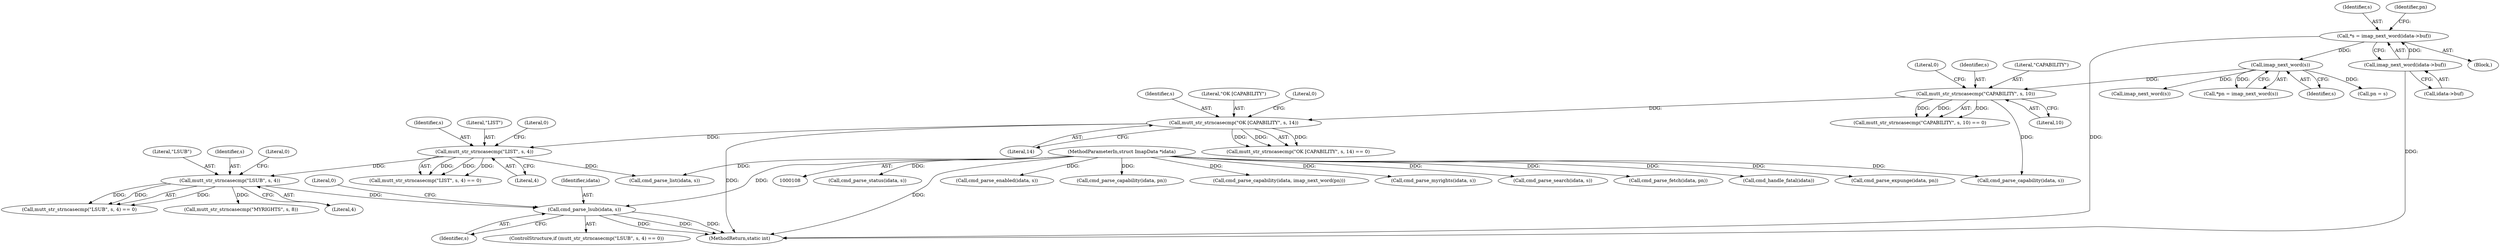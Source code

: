 digraph "0_neomutt_36a29280448097f34ce9c94606195f2ac643fed1@pointer" {
"1000301" [label="(Call,cmd_parse_lsub(idata, s))"];
"1000109" [label="(MethodParameterIn,struct ImapData *idata)"];
"1000296" [label="(Call,mutt_str_strncasecmp(\"LSUB\", s, 4))"];
"1000285" [label="(Call,mutt_str_strncasecmp(\"LIST\", s, 4))"];
"1000262" [label="(Call,mutt_str_strncasecmp(\"OK [CAPABILITY\", s, 14))"];
"1000251" [label="(Call,mutt_str_strncasecmp(\"CAPABILITY\", s, 10))"];
"1000125" [label="(Call,imap_next_word(s))"];
"1000116" [label="(Call,*s = imap_next_word(idata->buf))"];
"1000118" [label="(Call,imap_next_word(idata->buf))"];
"1000109" [label="(MethodParameterIn,struct ImapData *idata)"];
"1000296" [label="(Call,mutt_str_strncasecmp(\"LSUB\", s, 4))"];
"1000117" [label="(Identifier,s)"];
"1000116" [label="(Call,*s = imap_next_word(idata->buf))"];
"1000295" [label="(Call,mutt_str_strncasecmp(\"LSUB\", s, 4) == 0)"];
"1000263" [label="(Literal,\"OK [CAPABILITY\")"];
"1000266" [label="(Literal,0)"];
"1000118" [label="(Call,imap_next_word(idata->buf))"];
"1000289" [label="(Literal,0)"];
"1000307" [label="(Call,mutt_str_strncasecmp(\"MYRIGHTS\", s, 8))"];
"1000334" [label="(Call,cmd_parse_status(idata, s))"];
"1000303" [label="(Identifier,s)"];
"1000298" [label="(Identifier,s)"];
"1000251" [label="(Call,mutt_str_strncasecmp(\"CAPABILITY\", s, 10))"];
"1000255" [label="(Literal,0)"];
"1000300" [label="(Literal,0)"];
"1000345" [label="(Call,cmd_parse_enabled(idata, s))"];
"1000119" [label="(Call,idata->buf)"];
"1000401" [label="(Literal,0)"];
"1000267" [label="(Call,cmd_parse_capability(idata, pn))"];
"1000254" [label="(Literal,10)"];
"1000140" [label="(Call,pn = s)"];
"1000285" [label="(Call,mutt_str_strncasecmp(\"LIST\", s, 4))"];
"1000253" [label="(Identifier,s)"];
"1000278" [label="(Call,cmd_parse_capability(idata, imap_next_word(pn)))"];
"1000110" [label="(Block,)"];
"1000256" [label="(Call,cmd_parse_capability(idata, s))"];
"1000312" [label="(Call,cmd_parse_myrights(idata, s))"];
"1000323" [label="(Call,cmd_parse_search(idata, s))"];
"1000245" [label="(Call,cmd_parse_fetch(idata, pn))"];
"1000284" [label="(Call,mutt_str_strncasecmp(\"LIST\", s, 4) == 0)"];
"1000287" [label="(Identifier,s)"];
"1000125" [label="(Call,imap_next_word(s))"];
"1000302" [label="(Identifier,idata)"];
"1000262" [label="(Call,mutt_str_strncasecmp(\"OK [CAPABILITY\", s, 14))"];
"1000299" [label="(Literal,4)"];
"1000301" [label="(Call,cmd_parse_lsub(idata, s))"];
"1000376" [label="(Call,cmd_handle_fatal(idata))"];
"1000250" [label="(Call,mutt_str_strncasecmp(\"CAPABILITY\", s, 10) == 0)"];
"1000265" [label="(Literal,14)"];
"1000145" [label="(Call,imap_next_word(s))"];
"1000297" [label="(Literal,\"LSUB\")"];
"1000126" [label="(Identifier,s)"];
"1000264" [label="(Identifier,s)"];
"1000123" [label="(Call,*pn = imap_next_word(s))"];
"1000234" [label="(Call,cmd_parse_expunge(idata, pn))"];
"1000286" [label="(Literal,\"LIST\")"];
"1000124" [label="(Identifier,pn)"];
"1000290" [label="(Call,cmd_parse_list(idata, s))"];
"1000288" [label="(Literal,4)"];
"1000294" [label="(ControlStructure,if (mutt_str_strncasecmp(\"LSUB\", s, 4) == 0))"];
"1000402" [label="(MethodReturn,static int)"];
"1000252" [label="(Literal,\"CAPABILITY\")"];
"1000261" [label="(Call,mutt_str_strncasecmp(\"OK [CAPABILITY\", s, 14) == 0)"];
"1000301" -> "1000294"  [label="AST: "];
"1000301" -> "1000303"  [label="CFG: "];
"1000302" -> "1000301"  [label="AST: "];
"1000303" -> "1000301"  [label="AST: "];
"1000401" -> "1000301"  [label="CFG: "];
"1000301" -> "1000402"  [label="DDG: "];
"1000301" -> "1000402"  [label="DDG: "];
"1000301" -> "1000402"  [label="DDG: "];
"1000109" -> "1000301"  [label="DDG: "];
"1000296" -> "1000301"  [label="DDG: "];
"1000109" -> "1000108"  [label="AST: "];
"1000109" -> "1000402"  [label="DDG: "];
"1000109" -> "1000234"  [label="DDG: "];
"1000109" -> "1000245"  [label="DDG: "];
"1000109" -> "1000256"  [label="DDG: "];
"1000109" -> "1000267"  [label="DDG: "];
"1000109" -> "1000278"  [label="DDG: "];
"1000109" -> "1000290"  [label="DDG: "];
"1000109" -> "1000312"  [label="DDG: "];
"1000109" -> "1000323"  [label="DDG: "];
"1000109" -> "1000334"  [label="DDG: "];
"1000109" -> "1000345"  [label="DDG: "];
"1000109" -> "1000376"  [label="DDG: "];
"1000296" -> "1000295"  [label="AST: "];
"1000296" -> "1000299"  [label="CFG: "];
"1000297" -> "1000296"  [label="AST: "];
"1000298" -> "1000296"  [label="AST: "];
"1000299" -> "1000296"  [label="AST: "];
"1000300" -> "1000296"  [label="CFG: "];
"1000296" -> "1000295"  [label="DDG: "];
"1000296" -> "1000295"  [label="DDG: "];
"1000296" -> "1000295"  [label="DDG: "];
"1000285" -> "1000296"  [label="DDG: "];
"1000296" -> "1000307"  [label="DDG: "];
"1000285" -> "1000284"  [label="AST: "];
"1000285" -> "1000288"  [label="CFG: "];
"1000286" -> "1000285"  [label="AST: "];
"1000287" -> "1000285"  [label="AST: "];
"1000288" -> "1000285"  [label="AST: "];
"1000289" -> "1000285"  [label="CFG: "];
"1000285" -> "1000284"  [label="DDG: "];
"1000285" -> "1000284"  [label="DDG: "];
"1000285" -> "1000284"  [label="DDG: "];
"1000262" -> "1000285"  [label="DDG: "];
"1000285" -> "1000290"  [label="DDG: "];
"1000262" -> "1000261"  [label="AST: "];
"1000262" -> "1000265"  [label="CFG: "];
"1000263" -> "1000262"  [label="AST: "];
"1000264" -> "1000262"  [label="AST: "];
"1000265" -> "1000262"  [label="AST: "];
"1000266" -> "1000262"  [label="CFG: "];
"1000262" -> "1000402"  [label="DDG: "];
"1000262" -> "1000261"  [label="DDG: "];
"1000262" -> "1000261"  [label="DDG: "];
"1000262" -> "1000261"  [label="DDG: "];
"1000251" -> "1000262"  [label="DDG: "];
"1000251" -> "1000250"  [label="AST: "];
"1000251" -> "1000254"  [label="CFG: "];
"1000252" -> "1000251"  [label="AST: "];
"1000253" -> "1000251"  [label="AST: "];
"1000254" -> "1000251"  [label="AST: "];
"1000255" -> "1000251"  [label="CFG: "];
"1000251" -> "1000250"  [label="DDG: "];
"1000251" -> "1000250"  [label="DDG: "];
"1000251" -> "1000250"  [label="DDG: "];
"1000125" -> "1000251"  [label="DDG: "];
"1000251" -> "1000256"  [label="DDG: "];
"1000125" -> "1000123"  [label="AST: "];
"1000125" -> "1000126"  [label="CFG: "];
"1000126" -> "1000125"  [label="AST: "];
"1000123" -> "1000125"  [label="CFG: "];
"1000125" -> "1000123"  [label="DDG: "];
"1000116" -> "1000125"  [label="DDG: "];
"1000125" -> "1000140"  [label="DDG: "];
"1000125" -> "1000145"  [label="DDG: "];
"1000116" -> "1000110"  [label="AST: "];
"1000116" -> "1000118"  [label="CFG: "];
"1000117" -> "1000116"  [label="AST: "];
"1000118" -> "1000116"  [label="AST: "];
"1000124" -> "1000116"  [label="CFG: "];
"1000116" -> "1000402"  [label="DDG: "];
"1000118" -> "1000116"  [label="DDG: "];
"1000118" -> "1000119"  [label="CFG: "];
"1000119" -> "1000118"  [label="AST: "];
"1000118" -> "1000402"  [label="DDG: "];
}
